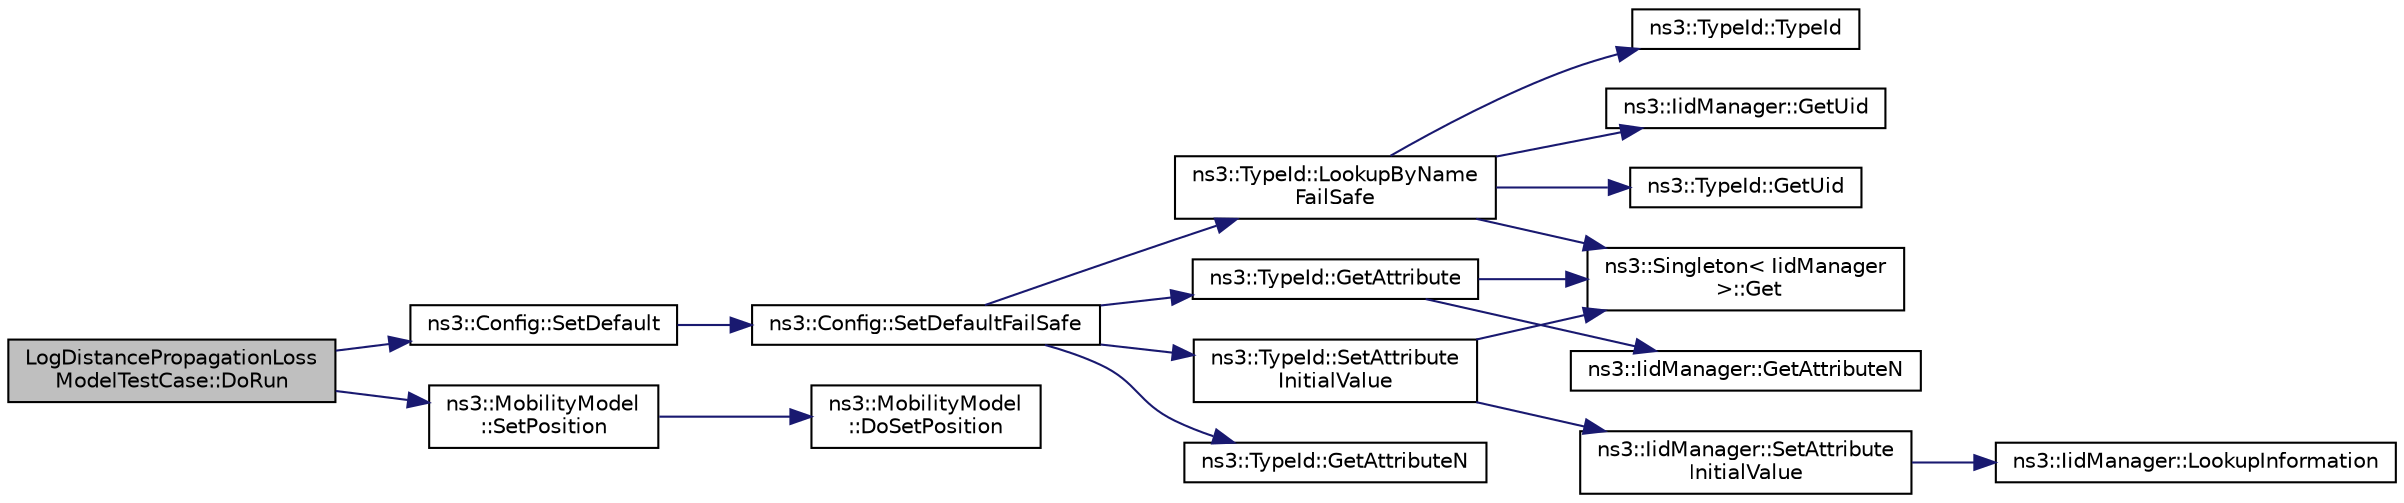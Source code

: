 digraph "LogDistancePropagationLossModelTestCase::DoRun"
{
 // LATEX_PDF_SIZE
  edge [fontname="Helvetica",fontsize="10",labelfontname="Helvetica",labelfontsize="10"];
  node [fontname="Helvetica",fontsize="10",shape=record];
  rankdir="LR";
  Node1 [label="LogDistancePropagationLoss\lModelTestCase::DoRun",height=0.2,width=0.4,color="black", fillcolor="grey75", style="filled", fontcolor="black",tooltip="Implementation to actually run this TestCase."];
  Node1 -> Node2 [color="midnightblue",fontsize="10",style="solid",fontname="Helvetica"];
  Node2 [label="ns3::Config::SetDefault",height=0.2,width=0.4,color="black", fillcolor="white", style="filled",URL="$group__config.html#ga2e7882df849d8ba4aaad31c934c40c06",tooltip=" "];
  Node2 -> Node3 [color="midnightblue",fontsize="10",style="solid",fontname="Helvetica"];
  Node3 [label="ns3::Config::SetDefaultFailSafe",height=0.2,width=0.4,color="black", fillcolor="white", style="filled",URL="$group__config.html#gaf35c9ecdf51c959f397e973f9335de54",tooltip=" "];
  Node3 -> Node4 [color="midnightblue",fontsize="10",style="solid",fontname="Helvetica"];
  Node4 [label="ns3::TypeId::GetAttribute",height=0.2,width=0.4,color="black", fillcolor="white", style="filled",URL="$classns3_1_1_type_id.html#a796434fa73c5e54a9a86f24144d13738",tooltip="Get Attribute information by index."];
  Node4 -> Node5 [color="midnightblue",fontsize="10",style="solid",fontname="Helvetica"];
  Node5 [label="ns3::Singleton\< IidManager\l \>::Get",height=0.2,width=0.4,color="black", fillcolor="white", style="filled",URL="$classns3_1_1_singleton.html#a80a2cd3c25a27ea72add7a9f7a141ffa",tooltip="Get a pointer to the singleton instance."];
  Node4 -> Node6 [color="midnightblue",fontsize="10",style="solid",fontname="Helvetica"];
  Node6 [label="ns3::IidManager::GetAttributeN",height=0.2,width=0.4,color="black", fillcolor="white", style="filled",URL="$classns3_1_1_iid_manager.html#a5420e8cc959a9a111eb6f1519583b49b",tooltip="Get the number of attributes."];
  Node3 -> Node7 [color="midnightblue",fontsize="10",style="solid",fontname="Helvetica"];
  Node7 [label="ns3::TypeId::GetAttributeN",height=0.2,width=0.4,color="black", fillcolor="white", style="filled",URL="$classns3_1_1_type_id.html#a1245644561332f12386451406295a8d8",tooltip="Get the number of attributes."];
  Node3 -> Node8 [color="midnightblue",fontsize="10",style="solid",fontname="Helvetica"];
  Node8 [label="ns3::TypeId::LookupByName\lFailSafe",height=0.2,width=0.4,color="black", fillcolor="white", style="filled",URL="$classns3_1_1_type_id.html#acceab1f57bfe3c3af02130277d409f14",tooltip="Get a TypeId by name."];
  Node8 -> Node9 [color="midnightblue",fontsize="10",style="solid",fontname="Helvetica"];
  Node9 [label="ns3::TypeId::TypeId",height=0.2,width=0.4,color="black", fillcolor="white", style="filled",URL="$classns3_1_1_type_id.html#ab76e26690f1af4f1cffa6a72245e8928",tooltip="Default constructor."];
  Node8 -> Node5 [color="midnightblue",fontsize="10",style="solid",fontname="Helvetica"];
  Node8 -> Node10 [color="midnightblue",fontsize="10",style="solid",fontname="Helvetica"];
  Node10 [label="ns3::IidManager::GetUid",height=0.2,width=0.4,color="black", fillcolor="white", style="filled",URL="$classns3_1_1_iid_manager.html#a57d8582dc3a317229cb74902625c98a0",tooltip="Get a type id by name."];
  Node8 -> Node11 [color="midnightblue",fontsize="10",style="solid",fontname="Helvetica"];
  Node11 [label="ns3::TypeId::GetUid",height=0.2,width=0.4,color="black", fillcolor="white", style="filled",URL="$classns3_1_1_type_id.html#a429535085325d6f926724771446d9047",tooltip="Get the internal id of this TypeId."];
  Node3 -> Node12 [color="midnightblue",fontsize="10",style="solid",fontname="Helvetica"];
  Node12 [label="ns3::TypeId::SetAttribute\lInitialValue",height=0.2,width=0.4,color="black", fillcolor="white", style="filled",URL="$classns3_1_1_type_id.html#a089c146e3e0a805304bee18c976556d7",tooltip="Set the initial value of an Attribute."];
  Node12 -> Node5 [color="midnightblue",fontsize="10",style="solid",fontname="Helvetica"];
  Node12 -> Node13 [color="midnightblue",fontsize="10",style="solid",fontname="Helvetica"];
  Node13 [label="ns3::IidManager::SetAttribute\lInitialValue",height=0.2,width=0.4,color="black", fillcolor="white", style="filled",URL="$classns3_1_1_iid_manager.html#a342b1e699a83fa8f14c7b3cc0409c199",tooltip="Set the initial value of an Attribute."];
  Node13 -> Node14 [color="midnightblue",fontsize="10",style="solid",fontname="Helvetica"];
  Node14 [label="ns3::IidManager::LookupInformation",height=0.2,width=0.4,color="black", fillcolor="white", style="filled",URL="$classns3_1_1_iid_manager.html#a84af06b798b21fa700469a3ac5f65f3f",tooltip="Retrieve the information record for a type."];
  Node1 -> Node15 [color="midnightblue",fontsize="10",style="solid",fontname="Helvetica"];
  Node15 [label="ns3::MobilityModel\l::SetPosition",height=0.2,width=0.4,color="black", fillcolor="white", style="filled",URL="$classns3_1_1_mobility_model.html#ac584b3d5a309709d2f13ed6ada1e7640",tooltip=" "];
  Node15 -> Node16 [color="midnightblue",fontsize="10",style="solid",fontname="Helvetica"];
  Node16 [label="ns3::MobilityModel\l::DoSetPosition",height=0.2,width=0.4,color="black", fillcolor="white", style="filled",URL="$classns3_1_1_mobility_model.html#aa2f52cd86754da71ac649413c049785e",tooltip=" "];
}

